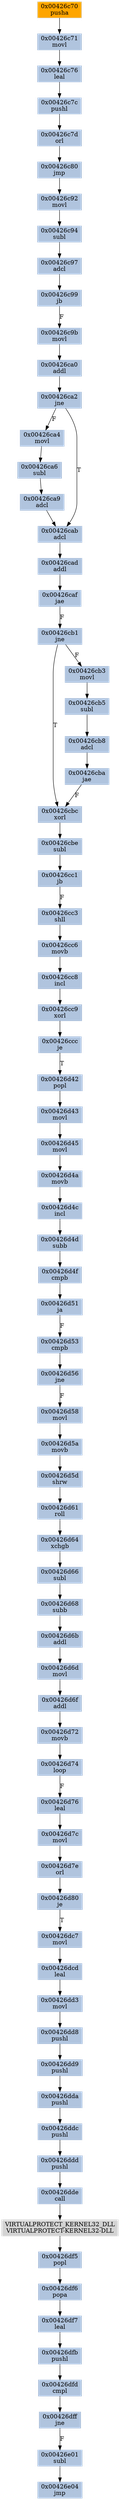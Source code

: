 strict digraph G {
	graph [bgcolor=transparent,
		name=G
	];
	node [color=lightsteelblue,
		fillcolor=lightsteelblue,
		shape=rectangle,
		style=filled
	];
	"0x00426dfb"	[label="0x00426dfb
pushl"];
	"0x00426dfd"	[label="0x00426dfd
cmpl"];
	"0x00426dfb" -> "0x00426dfd"	[color="#000000"];
	"0x00426dde"	[label="0x00426dde
call"];
	VIRTUALPROTECT_KERNEL32_DLL	[color=lightgrey,
		fillcolor=lightgrey,
		label="VIRTUALPROTECT_KERNEL32_DLL
VIRTUALPROTECT-KERNEL32-DLL"];
	"0x00426dde" -> VIRTUALPROTECT_KERNEL32_DLL	[color="#000000"];
	"0x00426d6b"	[label="0x00426d6b
addl"];
	"0x00426d6d"	[label="0x00426d6d
movl"];
	"0x00426d6b" -> "0x00426d6d"	[color="#000000"];
	"0x00426ca4"	[label="0x00426ca4
movl"];
	"0x00426ca6"	[label="0x00426ca6
subl"];
	"0x00426ca4" -> "0x00426ca6"	[color="#000000"];
	"0x00426dda"	[label="0x00426dda
pushl"];
	"0x00426ddc"	[label="0x00426ddc
pushl"];
	"0x00426dda" -> "0x00426ddc"	[color="#000000"];
	"0x00426cc6"	[label="0x00426cc6
movb"];
	"0x00426cc8"	[label="0x00426cc8
incl"];
	"0x00426cc6" -> "0x00426cc8"	[color="#000000"];
	"0x00426dcd"	[label="0x00426dcd
leal"];
	"0x00426dd3"	[label="0x00426dd3
movl"];
	"0x00426dcd" -> "0x00426dd3"	[color="#000000"];
	"0x00426e04"	[label="0x00426e04
jmp"];
	"0x00426df5"	[label="0x00426df5
popl"];
	"0x00426df6"	[label="0x00426df6
popa"];
	"0x00426df5" -> "0x00426df6"	[color="#000000"];
	"0x00426ccc"	[label="0x00426ccc
je"];
	"0x00426d42"	[label="0x00426d42
popl"];
	"0x00426ccc" -> "0x00426d42"	[color="#000000",
		label=T];
	"0x00426cb5"	[label="0x00426cb5
subl"];
	"0x00426cb8"	[label="0x00426cb8
adcl"];
	"0x00426cb5" -> "0x00426cb8"	[color="#000000"];
	"0x00426c99"	[label="0x00426c99
jb"];
	"0x00426c9b"	[label="0x00426c9b
movl"];
	"0x00426c99" -> "0x00426c9b"	[color="#000000",
		label=F];
	"0x00426d74"	[label="0x00426d74
loop"];
	"0x00426d76"	[label="0x00426d76
leal"];
	"0x00426d74" -> "0x00426d76"	[color="#000000",
		label=F];
	"0x00426d66"	[label="0x00426d66
subl"];
	"0x00426d68"	[label="0x00426d68
subb"];
	"0x00426d66" -> "0x00426d68"	[color="#000000"];
	"0x00426cc9"	[label="0x00426cc9
xorl"];
	"0x00426cc9" -> "0x00426ccc"	[color="#000000"];
	"0x00426c94"	[label="0x00426c94
subl"];
	"0x00426c97"	[label="0x00426c97
adcl"];
	"0x00426c94" -> "0x00426c97"	[color="#000000"];
	"0x00426d5a"	[label="0x00426d5a
movb"];
	"0x00426d5d"	[label="0x00426d5d
shrw"];
	"0x00426d5a" -> "0x00426d5d"	[color="#000000"];
	"0x00426d61"	[label="0x00426d61
roll"];
	"0x00426d5d" -> "0x00426d61"	[color="#000000"];
	"0x00426cc8" -> "0x00426cc9"	[color="#000000"];
	"0x00426d43"	[label="0x00426d43
movl"];
	"0x00426d42" -> "0x00426d43"	[color="#000000"];
	"0x00426c76"	[label="0x00426c76
leal"];
	"0x00426c7c"	[label="0x00426c7c
pushl"];
	"0x00426c76" -> "0x00426c7c"	[color="#000000"];
	"0x00426d45"	[label="0x00426d45
movl"];
	"0x00426d43" -> "0x00426d45"	[color="#000000"];
	"0x00426c71"	[label="0x00426c71
movl"];
	"0x00426c71" -> "0x00426c76"	[color="#000000"];
	"0x00426cb1"	[label="0x00426cb1
jne"];
	"0x00426cbc"	[label="0x00426cbc
xorl"];
	"0x00426cb1" -> "0x00426cbc"	[color="#000000",
		label=T];
	"0x00426cb3"	[label="0x00426cb3
movl"];
	"0x00426cb1" -> "0x00426cb3"	[color="#000000",
		label=F];
	"0x00426cba"	[label="0x00426cba
jae"];
	"0x00426cba" -> "0x00426cbc"	[color="#000000",
		label=F];
	"0x00426ca0"	[label="0x00426ca0
addl"];
	"0x00426c9b" -> "0x00426ca0"	[color="#000000"];
	"0x00426df7"	[label="0x00426df7
leal"];
	"0x00426df7" -> "0x00426dfb"	[color="#000000"];
	"0x00426d7c"	[label="0x00426d7c
movl"];
	"0x00426d7e"	[label="0x00426d7e
orl"];
	"0x00426d7c" -> "0x00426d7e"	[color="#000000"];
	"0x00426d56"	[label="0x00426d56
jne"];
	"0x00426d58"	[label="0x00426d58
movl"];
	"0x00426d56" -> "0x00426d58"	[color="#000000",
		label=F];
	"0x00426d58" -> "0x00426d5a"	[color="#000000"];
	"0x00426ca9"	[label="0x00426ca9
adcl"];
	"0x00426cab"	[label="0x00426cab
adcl"];
	"0x00426ca9" -> "0x00426cab"	[color="#000000"];
	"0x00426cc3"	[label="0x00426cc3
shll"];
	"0x00426cc3" -> "0x00426cc6"	[color="#000000"];
	VIRTUALPROTECT_KERNEL32_DLL -> "0x00426df5"	[color="#000000"];
	"0x00426d6f"	[label="0x00426d6f
addl"];
	"0x00426d72"	[label="0x00426d72
movb"];
	"0x00426d6f" -> "0x00426d72"	[color="#000000"];
	"0x00426c7d"	[label="0x00426c7d
orl"];
	"0x00426c7c" -> "0x00426c7d"	[color="#000000"];
	"0x00426cad"	[label="0x00426cad
addl"];
	"0x00426caf"	[label="0x00426caf
jae"];
	"0x00426cad" -> "0x00426caf"	[color="#000000"];
	"0x00426c70"	[color=lightgrey,
		fillcolor=orange,
		label="0x00426c70
pusha"];
	"0x00426c70" -> "0x00426c71"	[color="#000000"];
	"0x00426caf" -> "0x00426cb1"	[color="#000000",
		label=F];
	"0x00426ca6" -> "0x00426ca9"	[color="#000000"];
	"0x00426d64"	[label="0x00426d64
xchgb"];
	"0x00426d64" -> "0x00426d66"	[color="#000000"];
	"0x00426d4c"	[label="0x00426d4c
incl"];
	"0x00426d4d"	[label="0x00426d4d
subb"];
	"0x00426d4c" -> "0x00426d4d"	[color="#000000"];
	"0x00426ddd"	[label="0x00426ddd
pushl"];
	"0x00426ddd" -> "0x00426dde"	[color="#000000"];
	"0x00426d53"	[label="0x00426d53
cmpb"];
	"0x00426d53" -> "0x00426d56"	[color="#000000"];
	"0x00426dff"	[label="0x00426dff
jne"];
	"0x00426dfd" -> "0x00426dff"	[color="#000000"];
	"0x00426df6" -> "0x00426df7"	[color="#000000"];
	"0x00426d6d" -> "0x00426d6f"	[color="#000000"];
	"0x00426dd8"	[label="0x00426dd8
pushl"];
	"0x00426dd3" -> "0x00426dd8"	[color="#000000"];
	"0x00426e01"	[label="0x00426e01
subl"];
	"0x00426dff" -> "0x00426e01"	[color="#000000",
		label=F];
	"0x00426d68" -> "0x00426d6b"	[color="#000000"];
	"0x00426d4f"	[label="0x00426d4f
cmpb"];
	"0x00426d4d" -> "0x00426d4f"	[color="#000000"];
	"0x00426d80"	[label="0x00426d80
je"];
	"0x00426dc7"	[label="0x00426dc7
movl"];
	"0x00426d80" -> "0x00426dc7"	[color="#000000",
		label=T];
	"0x00426dd9"	[label="0x00426dd9
pushl"];
	"0x00426dd9" -> "0x00426dda"	[color="#000000"];
	"0x00426d72" -> "0x00426d74"	[color="#000000"];
	"0x00426cbe"	[label="0x00426cbe
subl"];
	"0x00426cc1"	[label="0x00426cc1
jb"];
	"0x00426cbe" -> "0x00426cc1"	[color="#000000"];
	"0x00426ddc" -> "0x00426ddd"	[color="#000000"];
	"0x00426dd8" -> "0x00426dd9"	[color="#000000"];
	"0x00426dc7" -> "0x00426dcd"	[color="#000000"];
	"0x00426cab" -> "0x00426cad"	[color="#000000"];
	"0x00426ca2"	[label="0x00426ca2
jne"];
	"0x00426ca0" -> "0x00426ca2"	[color="#000000"];
	"0x00426c97" -> "0x00426c99"	[color="#000000"];
	"0x00426c80"	[label="0x00426c80
jmp"];
	"0x00426c92"	[label="0x00426c92
movl"];
	"0x00426c80" -> "0x00426c92"	[color="#000000"];
	"0x00426d76" -> "0x00426d7c"	[color="#000000"];
	"0x00426d7e" -> "0x00426d80"	[color="#000000"];
	"0x00426d51"	[label="0x00426d51
ja"];
	"0x00426d4f" -> "0x00426d51"	[color="#000000"];
	"0x00426d61" -> "0x00426d64"	[color="#000000"];
	"0x00426cc1" -> "0x00426cc3"	[color="#000000",
		label=F];
	"0x00426cbc" -> "0x00426cbe"	[color="#000000"];
	"0x00426c7d" -> "0x00426c80"	[color="#000000"];
	"0x00426e01" -> "0x00426e04"	[color="#000000"];
	"0x00426c92" -> "0x00426c94"	[color="#000000"];
	"0x00426d51" -> "0x00426d53"	[color="#000000",
		label=F];
	"0x00426d4a"	[label="0x00426d4a
movb"];
	"0x00426d4a" -> "0x00426d4c"	[color="#000000"];
	"0x00426ca2" -> "0x00426ca4"	[color="#000000",
		label=F];
	"0x00426ca2" -> "0x00426cab"	[color="#000000",
		label=T];
	"0x00426cb3" -> "0x00426cb5"	[color="#000000"];
	"0x00426cb8" -> "0x00426cba"	[color="#000000"];
	"0x00426d45" -> "0x00426d4a"	[color="#000000"];
}

